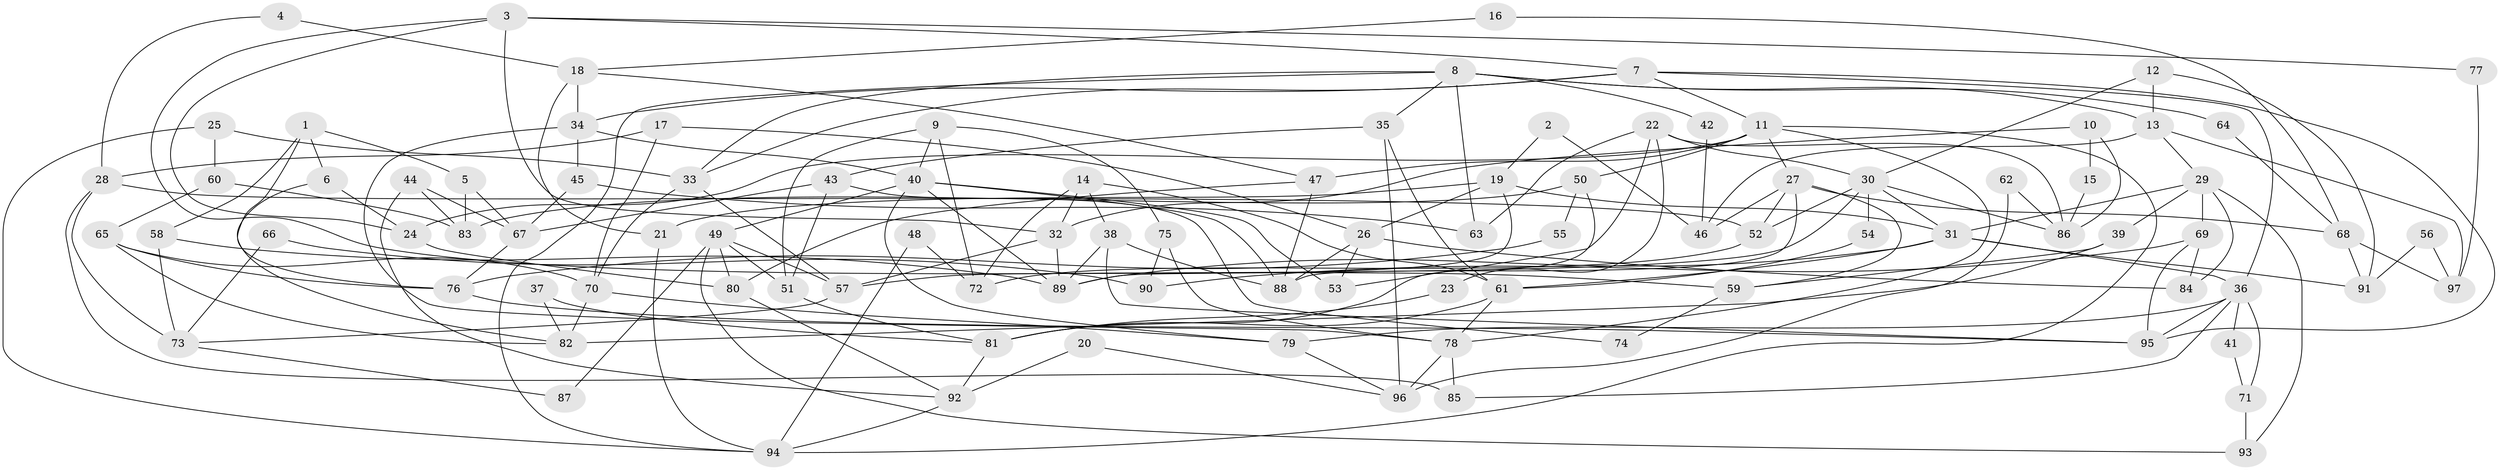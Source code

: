 // coarse degree distribution, {8: 0.10416666666666667, 11: 0.041666666666666664, 7: 0.041666666666666664, 3: 0.10416666666666667, 15: 0.020833333333333332, 9: 0.041666666666666664, 2: 0.22916666666666666, 5: 0.10416666666666667, 4: 0.10416666666666667, 6: 0.14583333333333334, 10: 0.041666666666666664, 13: 0.020833333333333332}
// Generated by graph-tools (version 1.1) at 2025/19/03/04/25 18:19:02]
// undirected, 97 vertices, 194 edges
graph export_dot {
graph [start="1"]
  node [color=gray90,style=filled];
  1;
  2;
  3;
  4;
  5;
  6;
  7;
  8;
  9;
  10;
  11;
  12;
  13;
  14;
  15;
  16;
  17;
  18;
  19;
  20;
  21;
  22;
  23;
  24;
  25;
  26;
  27;
  28;
  29;
  30;
  31;
  32;
  33;
  34;
  35;
  36;
  37;
  38;
  39;
  40;
  41;
  42;
  43;
  44;
  45;
  46;
  47;
  48;
  49;
  50;
  51;
  52;
  53;
  54;
  55;
  56;
  57;
  58;
  59;
  60;
  61;
  62;
  63;
  64;
  65;
  66;
  67;
  68;
  69;
  70;
  71;
  72;
  73;
  74;
  75;
  76;
  77;
  78;
  79;
  80;
  81;
  82;
  83;
  84;
  85;
  86;
  87;
  88;
  89;
  90;
  91;
  92;
  93;
  94;
  95;
  96;
  97;
  1 -- 76;
  1 -- 5;
  1 -- 6;
  1 -- 58;
  2 -- 19;
  2 -- 46;
  3 -- 24;
  3 -- 7;
  3 -- 32;
  3 -- 59;
  3 -- 77;
  4 -- 18;
  4 -- 28;
  5 -- 83;
  5 -- 67;
  6 -- 24;
  6 -- 82;
  7 -- 11;
  7 -- 34;
  7 -- 33;
  7 -- 36;
  7 -- 95;
  8 -- 33;
  8 -- 35;
  8 -- 13;
  8 -- 42;
  8 -- 63;
  8 -- 64;
  8 -- 94;
  9 -- 72;
  9 -- 51;
  9 -- 40;
  9 -- 75;
  10 -- 32;
  10 -- 86;
  10 -- 15;
  11 -- 78;
  11 -- 27;
  11 -- 24;
  11 -- 47;
  11 -- 50;
  11 -- 94;
  12 -- 13;
  12 -- 30;
  12 -- 91;
  13 -- 29;
  13 -- 46;
  13 -- 97;
  14 -- 38;
  14 -- 32;
  14 -- 61;
  14 -- 72;
  15 -- 86;
  16 -- 68;
  16 -- 18;
  17 -- 26;
  17 -- 70;
  17 -- 28;
  18 -- 47;
  18 -- 21;
  18 -- 34;
  19 -- 31;
  19 -- 89;
  19 -- 21;
  19 -- 26;
  20 -- 96;
  20 -- 92;
  21 -- 94;
  22 -- 53;
  22 -- 30;
  22 -- 23;
  22 -- 63;
  22 -- 86;
  23 -- 81;
  24 -- 80;
  25 -- 94;
  25 -- 33;
  25 -- 60;
  26 -- 88;
  26 -- 53;
  26 -- 84;
  27 -- 59;
  27 -- 52;
  27 -- 46;
  27 -- 68;
  27 -- 88;
  28 -- 85;
  28 -- 52;
  28 -- 73;
  29 -- 84;
  29 -- 31;
  29 -- 39;
  29 -- 69;
  29 -- 93;
  30 -- 57;
  30 -- 31;
  30 -- 52;
  30 -- 54;
  30 -- 86;
  31 -- 89;
  31 -- 61;
  31 -- 36;
  31 -- 91;
  32 -- 89;
  32 -- 57;
  33 -- 70;
  33 -- 57;
  34 -- 40;
  34 -- 45;
  34 -- 78;
  35 -- 61;
  35 -- 96;
  35 -- 43;
  36 -- 41;
  36 -- 71;
  36 -- 79;
  36 -- 85;
  36 -- 95;
  37 -- 82;
  37 -- 81;
  38 -- 89;
  38 -- 95;
  38 -- 88;
  39 -- 82;
  39 -- 59;
  40 -- 88;
  40 -- 49;
  40 -- 53;
  40 -- 79;
  40 -- 89;
  41 -- 71;
  42 -- 46;
  43 -- 67;
  43 -- 51;
  43 -- 74;
  44 -- 67;
  44 -- 92;
  44 -- 83;
  45 -- 63;
  45 -- 67;
  47 -- 88;
  47 -- 80;
  48 -- 72;
  48 -- 94;
  49 -- 57;
  49 -- 51;
  49 -- 80;
  49 -- 87;
  49 -- 93;
  50 -- 81;
  50 -- 55;
  50 -- 83;
  51 -- 81;
  52 -- 72;
  54 -- 61;
  55 -- 76;
  56 -- 91;
  56 -- 97;
  57 -- 73;
  58 -- 73;
  58 -- 89;
  59 -- 74;
  60 -- 83;
  60 -- 65;
  61 -- 81;
  61 -- 78;
  62 -- 96;
  62 -- 86;
  64 -- 68;
  65 -- 82;
  65 -- 70;
  65 -- 76;
  66 -- 90;
  66 -- 73;
  67 -- 76;
  68 -- 91;
  68 -- 97;
  69 -- 95;
  69 -- 84;
  69 -- 90;
  70 -- 79;
  70 -- 82;
  71 -- 93;
  73 -- 87;
  75 -- 78;
  75 -- 90;
  76 -- 95;
  77 -- 97;
  78 -- 85;
  78 -- 96;
  79 -- 96;
  80 -- 92;
  81 -- 92;
  92 -- 94;
}
